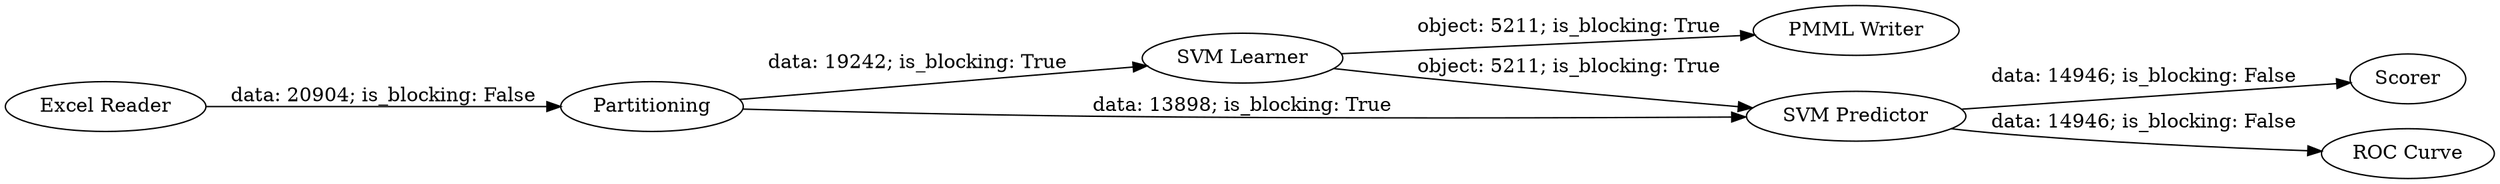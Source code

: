 digraph {
	"5702903282526300724_7" [label="PMML Writer"]
	"5702903282526300724_5" [label=Scorer]
	"5702903282526300724_6" [label="ROC Curve"]
	"5702903282526300724_3" [label="SVM Learner"]
	"5702903282526300724_1" [label="Excel Reader"]
	"5702903282526300724_2" [label=Partitioning]
	"5702903282526300724_4" [label="SVM Predictor"]
	"5702903282526300724_2" -> "5702903282526300724_4" [label="data: 13898; is_blocking: True"]
	"5702903282526300724_4" -> "5702903282526300724_5" [label="data: 14946; is_blocking: False"]
	"5702903282526300724_3" -> "5702903282526300724_7" [label="object: 5211; is_blocking: True"]
	"5702903282526300724_2" -> "5702903282526300724_3" [label="data: 19242; is_blocking: True"]
	"5702903282526300724_3" -> "5702903282526300724_4" [label="object: 5211; is_blocking: True"]
	"5702903282526300724_4" -> "5702903282526300724_6" [label="data: 14946; is_blocking: False"]
	"5702903282526300724_1" -> "5702903282526300724_2" [label="data: 20904; is_blocking: False"]
	rankdir=LR
}
